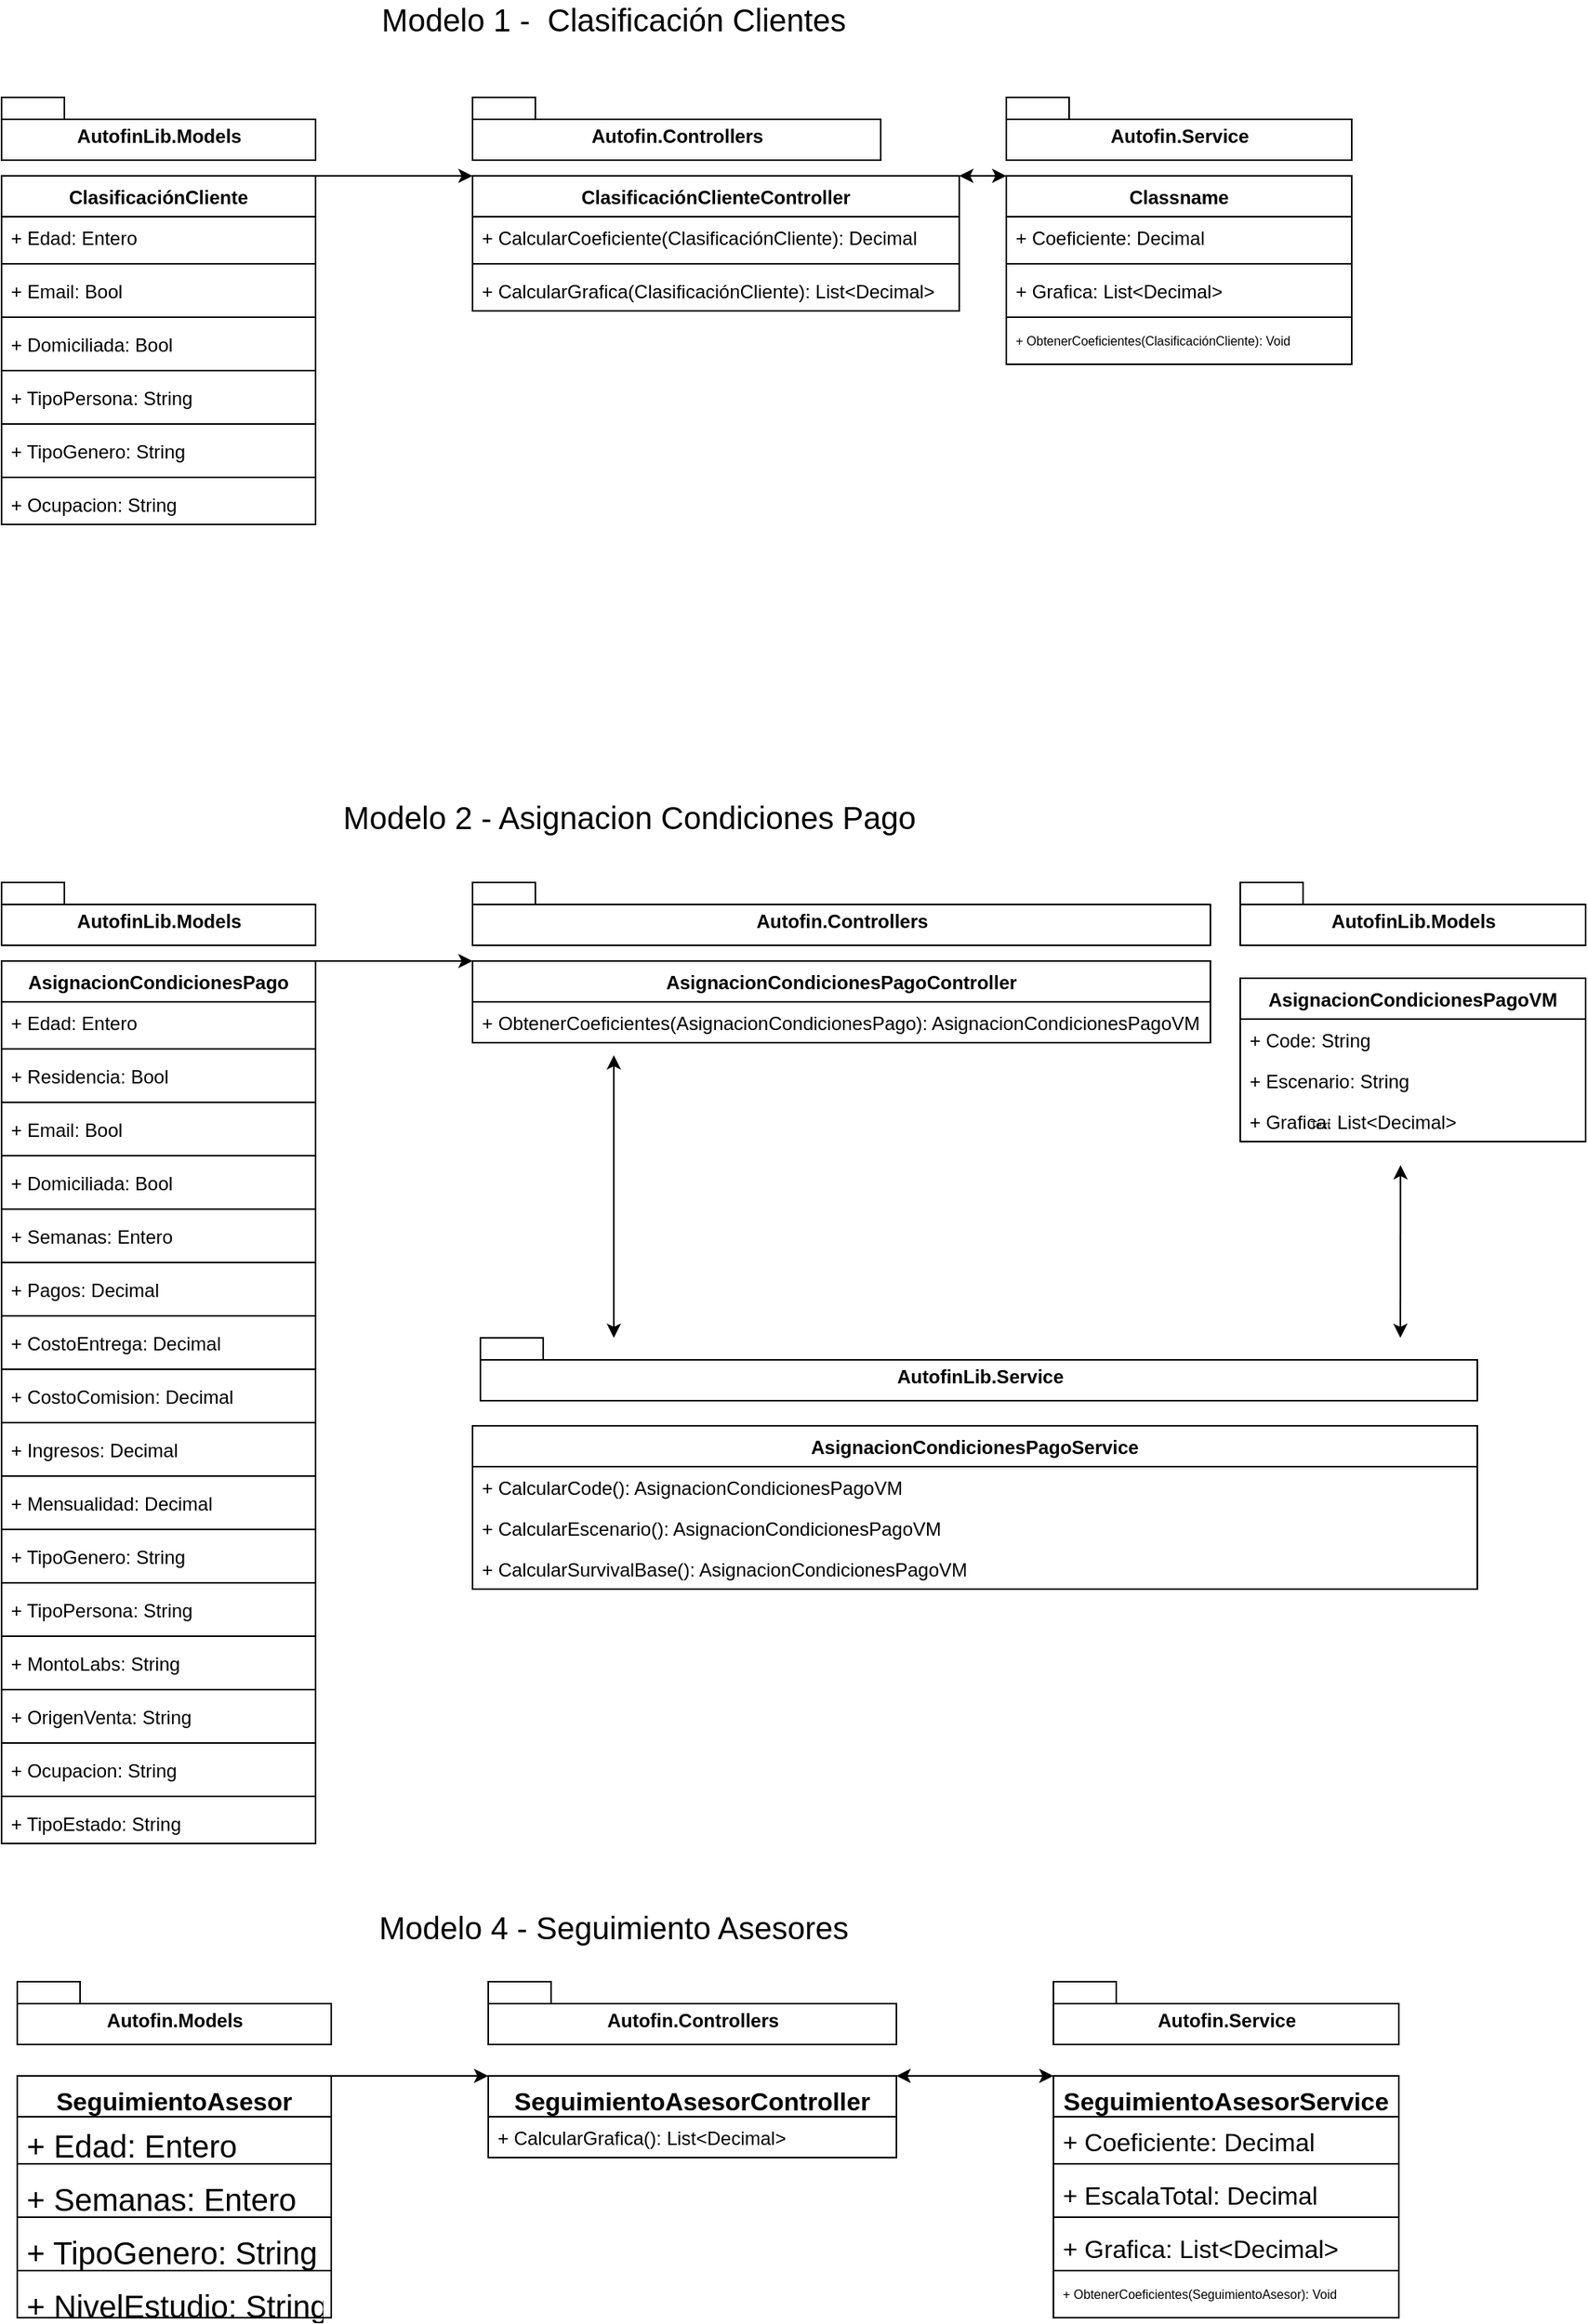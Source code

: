 <mxfile version="20.7.4" type="github"><diagram name="Page-1" id="c4acf3e9-155e-7222-9cf6-157b1a14988f"><mxGraphModel dx="1050" dy="1658" grid="1" gridSize="10" guides="1" tooltips="1" connect="1" arrows="1" fold="1" page="1" pageScale="1" pageWidth="850" pageHeight="1100" background="none" math="0" shadow="0"><root><mxCell id="0"/><mxCell id="1" parent="0"/><mxCell id="gz-ELiUKS7A_Bemjx15V-2" value="AsignacionCondicionesPago" style="swimlane;fontStyle=1;align=center;verticalAlign=top;childLayout=stackLayout;horizontal=1;startSize=26;horizontalStack=0;resizeParent=1;resizeParentMax=0;resizeLast=0;collapsible=1;marginBottom=0;" parent="1" vertex="1"><mxGeometry x="10" y="-450" width="200" height="562" as="geometry"/></mxCell><mxCell id="gz-ELiUKS7A_Bemjx15V-3" value="+ Edad: Entero" style="text;strokeColor=none;fillColor=none;align=left;verticalAlign=top;spacingLeft=4;spacingRight=4;overflow=hidden;rotatable=0;points=[[0,0.5],[1,0.5]];portConstraint=eastwest;" parent="gz-ELiUKS7A_Bemjx15V-2" vertex="1"><mxGeometry y="26" width="200" height="26" as="geometry"/></mxCell><mxCell id="gz-ELiUKS7A_Bemjx15V-4" value="" style="line;strokeWidth=1;fillColor=none;align=left;verticalAlign=middle;spacingTop=-1;spacingLeft=3;spacingRight=3;rotatable=0;labelPosition=right;points=[];portConstraint=eastwest;strokeColor=inherit;" parent="gz-ELiUKS7A_Bemjx15V-2" vertex="1"><mxGeometry y="52" width="200" height="8" as="geometry"/></mxCell><mxCell id="gz-ELiUKS7A_Bemjx15V-5" value="+ Residencia: Bool" style="text;strokeColor=none;fillColor=none;align=left;verticalAlign=top;spacingLeft=4;spacingRight=4;overflow=hidden;rotatable=0;points=[[0,0.5],[1,0.5]];portConstraint=eastwest;" parent="gz-ELiUKS7A_Bemjx15V-2" vertex="1"><mxGeometry y="60" width="200" height="26" as="geometry"/></mxCell><mxCell id="gz-ELiUKS7A_Bemjx15V-8" value="" style="line;strokeWidth=1;fillColor=none;align=left;verticalAlign=middle;spacingTop=-1;spacingLeft=3;spacingRight=3;rotatable=0;labelPosition=right;points=[];portConstraint=eastwest;strokeColor=inherit;" parent="gz-ELiUKS7A_Bemjx15V-2" vertex="1"><mxGeometry y="86" width="200" height="8" as="geometry"/></mxCell><mxCell id="gz-ELiUKS7A_Bemjx15V-7" value="+ Email: Bool&#xA;" style="text;strokeColor=none;fillColor=none;align=left;verticalAlign=top;spacingLeft=4;spacingRight=4;overflow=hidden;rotatable=0;points=[[0,0.5],[1,0.5]];portConstraint=eastwest;" parent="gz-ELiUKS7A_Bemjx15V-2" vertex="1"><mxGeometry y="94" width="200" height="26" as="geometry"/></mxCell><mxCell id="gz-ELiUKS7A_Bemjx15V-10" value="" style="line;strokeWidth=1;fillColor=none;align=left;verticalAlign=middle;spacingTop=-1;spacingLeft=3;spacingRight=3;rotatable=0;labelPosition=right;points=[];portConstraint=eastwest;strokeColor=inherit;" parent="gz-ELiUKS7A_Bemjx15V-2" vertex="1"><mxGeometry y="120" width="200" height="8" as="geometry"/></mxCell><mxCell id="gz-ELiUKS7A_Bemjx15V-9" value="+ Domiciliada: Bool" style="text;strokeColor=none;fillColor=none;align=left;verticalAlign=top;spacingLeft=4;spacingRight=4;overflow=hidden;rotatable=0;points=[[0,0.5],[1,0.5]];portConstraint=eastwest;" parent="gz-ELiUKS7A_Bemjx15V-2" vertex="1"><mxGeometry y="128" width="200" height="26" as="geometry"/></mxCell><mxCell id="gz-ELiUKS7A_Bemjx15V-12" value="" style="line;strokeWidth=1;fillColor=none;align=left;verticalAlign=middle;spacingTop=-1;spacingLeft=3;spacingRight=3;rotatable=0;labelPosition=right;points=[];portConstraint=eastwest;strokeColor=inherit;" parent="gz-ELiUKS7A_Bemjx15V-2" vertex="1"><mxGeometry y="154" width="200" height="8" as="geometry"/></mxCell><mxCell id="gz-ELiUKS7A_Bemjx15V-11" value="+ Semanas: Entero&#xA;" style="text;strokeColor=none;fillColor=none;align=left;verticalAlign=top;spacingLeft=4;spacingRight=4;overflow=hidden;rotatable=0;points=[[0,0.5],[1,0.5]];portConstraint=eastwest;" parent="gz-ELiUKS7A_Bemjx15V-2" vertex="1"><mxGeometry y="162" width="200" height="26" as="geometry"/></mxCell><mxCell id="gz-ELiUKS7A_Bemjx15V-13" value="" style="line;strokeWidth=1;fillColor=none;align=left;verticalAlign=middle;spacingTop=-1;spacingLeft=3;spacingRight=3;rotatable=0;labelPosition=right;points=[];portConstraint=eastwest;strokeColor=inherit;" parent="gz-ELiUKS7A_Bemjx15V-2" vertex="1"><mxGeometry y="188" width="200" height="8" as="geometry"/></mxCell><mxCell id="gz-ELiUKS7A_Bemjx15V-14" value="+ Pagos: Decimal&#xA;" style="text;strokeColor=none;fillColor=none;align=left;verticalAlign=top;spacingLeft=4;spacingRight=4;overflow=hidden;rotatable=0;points=[[0,0.5],[1,0.5]];portConstraint=eastwest;" parent="gz-ELiUKS7A_Bemjx15V-2" vertex="1"><mxGeometry y="196" width="200" height="26" as="geometry"/></mxCell><mxCell id="gz-ELiUKS7A_Bemjx15V-15" value="" style="line;strokeWidth=1;fillColor=none;align=left;verticalAlign=middle;spacingTop=-1;spacingLeft=3;spacingRight=3;rotatable=0;labelPosition=right;points=[];portConstraint=eastwest;strokeColor=inherit;" parent="gz-ELiUKS7A_Bemjx15V-2" vertex="1"><mxGeometry y="222" width="200" height="8" as="geometry"/></mxCell><mxCell id="gz-ELiUKS7A_Bemjx15V-17" value="+ CostoEntrega: Decimal&#xA;" style="text;strokeColor=none;fillColor=none;align=left;verticalAlign=top;spacingLeft=4;spacingRight=4;overflow=hidden;rotatable=0;points=[[0,0.5],[1,0.5]];portConstraint=eastwest;" parent="gz-ELiUKS7A_Bemjx15V-2" vertex="1"><mxGeometry y="230" width="200" height="26" as="geometry"/></mxCell><mxCell id="gz-ELiUKS7A_Bemjx15V-18" value="" style="line;strokeWidth=1;fillColor=none;align=left;verticalAlign=middle;spacingTop=-1;spacingLeft=3;spacingRight=3;rotatable=0;labelPosition=right;points=[];portConstraint=eastwest;strokeColor=inherit;" parent="gz-ELiUKS7A_Bemjx15V-2" vertex="1"><mxGeometry y="256" width="200" height="8" as="geometry"/></mxCell><mxCell id="gz-ELiUKS7A_Bemjx15V-20" value="+ CostoComision: Decimal" style="text;strokeColor=none;fillColor=none;align=left;verticalAlign=top;spacingLeft=4;spacingRight=4;overflow=hidden;rotatable=0;points=[[0,0.5],[1,0.5]];portConstraint=eastwest;" parent="gz-ELiUKS7A_Bemjx15V-2" vertex="1"><mxGeometry y="264" width="200" height="26" as="geometry"/></mxCell><mxCell id="gz-ELiUKS7A_Bemjx15V-21" value="" style="line;strokeWidth=1;fillColor=none;align=left;verticalAlign=middle;spacingTop=-1;spacingLeft=3;spacingRight=3;rotatable=0;labelPosition=right;points=[];portConstraint=eastwest;strokeColor=inherit;" parent="gz-ELiUKS7A_Bemjx15V-2" vertex="1"><mxGeometry y="290" width="200" height="8" as="geometry"/></mxCell><mxCell id="gz-ELiUKS7A_Bemjx15V-23" value="+ Ingresos: Decimal" style="text;strokeColor=none;fillColor=none;align=left;verticalAlign=top;spacingLeft=4;spacingRight=4;overflow=hidden;rotatable=0;points=[[0,0.5],[1,0.5]];portConstraint=eastwest;" parent="gz-ELiUKS7A_Bemjx15V-2" vertex="1"><mxGeometry y="298" width="200" height="26" as="geometry"/></mxCell><mxCell id="gz-ELiUKS7A_Bemjx15V-24" value="" style="line;strokeWidth=1;fillColor=none;align=left;verticalAlign=middle;spacingTop=-1;spacingLeft=3;spacingRight=3;rotatable=0;labelPosition=right;points=[];portConstraint=eastwest;strokeColor=inherit;" parent="gz-ELiUKS7A_Bemjx15V-2" vertex="1"><mxGeometry y="324" width="200" height="8" as="geometry"/></mxCell><mxCell id="gz-ELiUKS7A_Bemjx15V-26" value="+ Mensualidad: Decimal&#xA;" style="text;strokeColor=none;fillColor=none;align=left;verticalAlign=top;spacingLeft=4;spacingRight=4;overflow=hidden;rotatable=0;points=[[0,0.5],[1,0.5]];portConstraint=eastwest;" parent="gz-ELiUKS7A_Bemjx15V-2" vertex="1"><mxGeometry y="332" width="200" height="26" as="geometry"/></mxCell><mxCell id="gz-ELiUKS7A_Bemjx15V-28" value="" style="line;strokeWidth=1;fillColor=none;align=left;verticalAlign=middle;spacingTop=-1;spacingLeft=3;spacingRight=3;rotatable=0;labelPosition=right;points=[];portConstraint=eastwest;strokeColor=inherit;" parent="gz-ELiUKS7A_Bemjx15V-2" vertex="1"><mxGeometry y="358" width="200" height="8" as="geometry"/></mxCell><mxCell id="gz-ELiUKS7A_Bemjx15V-29" value="+ TipoGenero: String" style="text;strokeColor=none;fillColor=none;align=left;verticalAlign=top;spacingLeft=4;spacingRight=4;overflow=hidden;rotatable=0;points=[[0,0.5],[1,0.5]];portConstraint=eastwest;" parent="gz-ELiUKS7A_Bemjx15V-2" vertex="1"><mxGeometry y="366" width="200" height="26" as="geometry"/></mxCell><mxCell id="gz-ELiUKS7A_Bemjx15V-30" value="" style="line;strokeWidth=1;fillColor=none;align=left;verticalAlign=middle;spacingTop=-1;spacingLeft=3;spacingRight=3;rotatable=0;labelPosition=right;points=[];portConstraint=eastwest;strokeColor=inherit;" parent="gz-ELiUKS7A_Bemjx15V-2" vertex="1"><mxGeometry y="392" width="200" height="8" as="geometry"/></mxCell><mxCell id="gz-ELiUKS7A_Bemjx15V-31" value="+ TipoPersona: String&#xA;" style="text;strokeColor=none;fillColor=none;align=left;verticalAlign=top;spacingLeft=4;spacingRight=4;overflow=hidden;rotatable=0;points=[[0,0.5],[1,0.5]];portConstraint=eastwest;" parent="gz-ELiUKS7A_Bemjx15V-2" vertex="1"><mxGeometry y="400" width="200" height="26" as="geometry"/></mxCell><mxCell id="gz-ELiUKS7A_Bemjx15V-32" value="" style="line;strokeWidth=1;fillColor=none;align=left;verticalAlign=middle;spacingTop=-1;spacingLeft=3;spacingRight=3;rotatable=0;labelPosition=right;points=[];portConstraint=eastwest;strokeColor=inherit;" parent="gz-ELiUKS7A_Bemjx15V-2" vertex="1"><mxGeometry y="426" width="200" height="8" as="geometry"/></mxCell><mxCell id="gz-ELiUKS7A_Bemjx15V-33" value="+ MontoLabs: String" style="text;strokeColor=none;fillColor=none;align=left;verticalAlign=top;spacingLeft=4;spacingRight=4;overflow=hidden;rotatable=0;points=[[0,0.5],[1,0.5]];portConstraint=eastwest;" parent="gz-ELiUKS7A_Bemjx15V-2" vertex="1"><mxGeometry y="434" width="200" height="26" as="geometry"/></mxCell><mxCell id="gz-ELiUKS7A_Bemjx15V-35" value="" style="line;strokeWidth=1;fillColor=none;align=left;verticalAlign=middle;spacingTop=-1;spacingLeft=3;spacingRight=3;rotatable=0;labelPosition=right;points=[];portConstraint=eastwest;strokeColor=inherit;" parent="gz-ELiUKS7A_Bemjx15V-2" vertex="1"><mxGeometry y="460" width="200" height="8" as="geometry"/></mxCell><mxCell id="gz-ELiUKS7A_Bemjx15V-36" value="+ OrigenVenta: String&#xA;" style="text;strokeColor=none;fillColor=none;align=left;verticalAlign=top;spacingLeft=4;spacingRight=4;overflow=hidden;rotatable=0;points=[[0,0.5],[1,0.5]];portConstraint=eastwest;" parent="gz-ELiUKS7A_Bemjx15V-2" vertex="1"><mxGeometry y="468" width="200" height="26" as="geometry"/></mxCell><mxCell id="gz-ELiUKS7A_Bemjx15V-37" value="" style="line;strokeWidth=1;fillColor=none;align=left;verticalAlign=middle;spacingTop=-1;spacingLeft=3;spacingRight=3;rotatable=0;labelPosition=right;points=[];portConstraint=eastwest;strokeColor=inherit;" parent="gz-ELiUKS7A_Bemjx15V-2" vertex="1"><mxGeometry y="494" width="200" height="8" as="geometry"/></mxCell><mxCell id="gz-ELiUKS7A_Bemjx15V-38" value="+ Ocupacion: String" style="text;strokeColor=none;fillColor=none;align=left;verticalAlign=top;spacingLeft=4;spacingRight=4;overflow=hidden;rotatable=0;points=[[0,0.5],[1,0.5]];portConstraint=eastwest;" parent="gz-ELiUKS7A_Bemjx15V-2" vertex="1"><mxGeometry y="502" width="200" height="26" as="geometry"/></mxCell><mxCell id="gz-ELiUKS7A_Bemjx15V-39" value="" style="line;strokeWidth=1;fillColor=none;align=left;verticalAlign=middle;spacingTop=-1;spacingLeft=3;spacingRight=3;rotatable=0;labelPosition=right;points=[];portConstraint=eastwest;strokeColor=inherit;" parent="gz-ELiUKS7A_Bemjx15V-2" vertex="1"><mxGeometry y="528" width="200" height="8" as="geometry"/></mxCell><mxCell id="gz-ELiUKS7A_Bemjx15V-40" value="+ TipoEstado: String" style="text;strokeColor=none;fillColor=none;align=left;verticalAlign=top;spacingLeft=4;spacingRight=4;overflow=hidden;rotatable=0;points=[[0,0.5],[1,0.5]];portConstraint=eastwest;" parent="gz-ELiUKS7A_Bemjx15V-2" vertex="1"><mxGeometry y="536" width="200" height="26" as="geometry"/></mxCell><mxCell id="gz-ELiUKS7A_Bemjx15V-41" value="&lt;div&gt;AutofinLib.Models&lt;/div&gt;" style="shape=folder;fontStyle=1;spacingTop=10;tabWidth=40;tabHeight=14;tabPosition=left;html=1;" parent="1" vertex="1"><mxGeometry x="10" y="-500" width="200" height="40" as="geometry"/></mxCell><mxCell id="gz-ELiUKS7A_Bemjx15V-42" value="Autofin.Controllers" style="shape=folder;fontStyle=1;spacingTop=10;tabWidth=40;tabHeight=14;tabPosition=left;html=1;" parent="1" vertex="1"><mxGeometry x="310" y="-500" width="470" height="40" as="geometry"/></mxCell><mxCell id="gz-ELiUKS7A_Bemjx15V-43" value="AsignacionCondicionesPagoController" style="swimlane;fontStyle=1;align=center;verticalAlign=top;childLayout=stackLayout;horizontal=1;startSize=26;horizontalStack=0;resizeParent=1;resizeParentMax=0;resizeLast=0;collapsible=1;marginBottom=0;" parent="1" vertex="1"><mxGeometry x="310" y="-450" width="470" height="52" as="geometry"/></mxCell><mxCell id="gz-ELiUKS7A_Bemjx15V-57" value="+ ObtenerCoeficientes(AsignacionCondicionesPago): AsignacionCondicionesPagoVM&#xA;" style="text;strokeColor=none;fillColor=none;align=left;verticalAlign=top;spacingLeft=4;spacingRight=4;overflow=hidden;rotatable=0;points=[[0,0.5],[1,0.5]];portConstraint=eastwest;fontSize=12;" parent="gz-ELiUKS7A_Bemjx15V-43" vertex="1"><mxGeometry y="26" width="470" height="26" as="geometry"/></mxCell><mxCell id="gz-ELiUKS7A_Bemjx15V-49" value="&lt;div&gt;AutofinLib.Service&lt;/div&gt;" style="shape=folder;fontStyle=1;spacingTop=10;tabWidth=40;tabHeight=14;tabPosition=left;html=1;" parent="1" vertex="1"><mxGeometry x="315" y="-210" width="635" height="40" as="geometry"/></mxCell><mxCell id="gz-ELiUKS7A_Bemjx15V-50" value="AsignacionCondicionesPagoService&#xA;" style="swimlane;fontStyle=1;align=center;verticalAlign=top;childLayout=stackLayout;horizontal=1;startSize=26;horizontalStack=0;resizeParent=1;resizeParentMax=0;resizeLast=0;collapsible=1;marginBottom=0;" parent="1" vertex="1"><mxGeometry x="310" y="-154" width="640" height="104" as="geometry"/></mxCell><mxCell id="gz-ELiUKS7A_Bemjx15V-44" value="+ CalcularCode(): AsignacionCondicionesPagoVM&#xA;" style="text;strokeColor=none;fillColor=none;align=left;verticalAlign=top;spacingLeft=4;spacingRight=4;overflow=hidden;rotatable=0;points=[[0,0.5],[1,0.5]];portConstraint=eastwest;" parent="gz-ELiUKS7A_Bemjx15V-50" vertex="1"><mxGeometry y="26" width="640" height="26" as="geometry"/></mxCell><mxCell id="gz-ELiUKS7A_Bemjx15V-46" value="+ CalcularEscenario(): AsignacionCondicionesPagoVM" style="text;strokeColor=none;fillColor=none;align=left;verticalAlign=top;spacingLeft=4;spacingRight=4;overflow=hidden;rotatable=0;points=[[0,0.5],[1,0.5]];portConstraint=eastwest;" parent="gz-ELiUKS7A_Bemjx15V-50" vertex="1"><mxGeometry y="52" width="640" height="26" as="geometry"/></mxCell><mxCell id="gz-ELiUKS7A_Bemjx15V-48" value="+ CalcularSurvivalBase(): AsignacionCondicionesPagoVM" style="text;strokeColor=none;fillColor=none;align=left;verticalAlign=top;spacingLeft=4;spacingRight=4;overflow=hidden;rotatable=0;points=[[0,0.5],[1,0.5]];portConstraint=eastwest;" parent="gz-ELiUKS7A_Bemjx15V-50" vertex="1"><mxGeometry y="78" width="640" height="26" as="geometry"/></mxCell><mxCell id="gz-ELiUKS7A_Bemjx15V-58" value="" style="endArrow=classic;html=1;rounded=0;entryX=0;entryY=0;entryDx=0;entryDy=0;exitX=1;exitY=0;exitDx=0;exitDy=0;" parent="1" source="gz-ELiUKS7A_Bemjx15V-2" target="gz-ELiUKS7A_Bemjx15V-43" edge="1"><mxGeometry width="50" height="50" relative="1" as="geometry"><mxPoint x="210" y="-360" as="sourcePoint"/><mxPoint x="260" y="-410" as="targetPoint"/></mxGeometry></mxCell><mxCell id="gz-ELiUKS7A_Bemjx15V-59" value="" style="endArrow=classic;startArrow=classic;html=1;rounded=0;" parent="1" edge="1"><mxGeometry width="50" height="50" relative="1" as="geometry"><mxPoint x="400" y="-390" as="sourcePoint"/><mxPoint x="400" y="-210" as="targetPoint"/></mxGeometry></mxCell><mxCell id="gz-ELiUKS7A_Bemjx15V-61" value="Text" style="text;html=1;strokeColor=none;fillColor=none;align=center;verticalAlign=middle;whiteSpace=wrap;rounded=0;fontSize=7;" parent="1" vertex="1"><mxGeometry x="820" y="-360" width="60" height="30" as="geometry"/></mxCell><mxCell id="gz-ELiUKS7A_Bemjx15V-62" value="&lt;div&gt;&lt;font style=&quot;font-size: 20px;&quot;&gt;Modelo 2 - Asignacion Condiciones Pago&lt;/font&gt;&lt;/div&gt;&lt;div&gt;&lt;font style=&quot;font-size: 20px;&quot;&gt;&lt;br&gt;&lt;/font&gt;&lt;/div&gt;" style="text;html=1;strokeColor=none;fillColor=none;align=center;verticalAlign=middle;whiteSpace=wrap;rounded=0;fontSize=7;" parent="1" vertex="1"><mxGeometry x="50" y="-540" width="720" height="20" as="geometry"/></mxCell><mxCell id="gz-ELiUKS7A_Bemjx15V-63" value="&lt;div&gt;&lt;font style=&quot;font-size: 20px;&quot;&gt;Modelo 1 -&amp;nbsp; Clasificación Clientes&lt;br&gt;&lt;/font&gt;&lt;/div&gt;" style="text;html=1;strokeColor=none;fillColor=none;align=center;verticalAlign=middle;whiteSpace=wrap;rounded=0;fontSize=7;" parent="1" vertex="1"><mxGeometry x="40" y="-1060" width="720" height="20" as="geometry"/></mxCell><mxCell id="gz-ELiUKS7A_Bemjx15V-64" value="&lt;div&gt;AutofinLib.Models&lt;/div&gt;" style="shape=folder;fontStyle=1;spacingTop=10;tabWidth=40;tabHeight=14;tabPosition=left;html=1;" parent="1" vertex="1"><mxGeometry x="10" y="-1000" width="200" height="40" as="geometry"/></mxCell><mxCell id="gz-ELiUKS7A_Bemjx15V-65" value="Autofin.Controllers" style="shape=folder;fontStyle=1;spacingTop=10;tabWidth=40;tabHeight=14;tabPosition=left;html=1;" parent="1" vertex="1"><mxGeometry x="310" y="-1000" width="260" height="40" as="geometry"/></mxCell><mxCell id="gz-ELiUKS7A_Bemjx15V-67" value="Autofin.Service" style="shape=folder;fontStyle=1;spacingTop=10;tabWidth=40;tabHeight=14;tabPosition=left;html=1;" parent="1" vertex="1"><mxGeometry x="650" y="-1000" width="220" height="40" as="geometry"/></mxCell><mxCell id="gz-ELiUKS7A_Bemjx15V-68" value="ClasificaciónCliente" style="swimlane;fontStyle=1;align=center;verticalAlign=top;childLayout=stackLayout;horizontal=1;startSize=26;horizontalStack=0;resizeParent=1;resizeParentMax=0;resizeLast=0;collapsible=1;marginBottom=0;fontSize=12;" parent="1" vertex="1"><mxGeometry x="10" y="-950" width="200" height="222" as="geometry"/></mxCell><mxCell id="gz-ELiUKS7A_Bemjx15V-69" value="+ Edad: Entero" style="text;strokeColor=none;fillColor=none;align=left;verticalAlign=top;spacingLeft=4;spacingRight=4;overflow=hidden;rotatable=0;points=[[0,0.5],[1,0.5]];portConstraint=eastwest;fontSize=12;" parent="gz-ELiUKS7A_Bemjx15V-68" vertex="1"><mxGeometry y="26" width="200" height="26" as="geometry"/></mxCell><mxCell id="gz-ELiUKS7A_Bemjx15V-70" value="" style="line;strokeWidth=1;fillColor=none;align=left;verticalAlign=middle;spacingTop=-1;spacingLeft=3;spacingRight=3;rotatable=0;labelPosition=right;points=[];portConstraint=eastwest;strokeColor=inherit;fontSize=20;" parent="gz-ELiUKS7A_Bemjx15V-68" vertex="1"><mxGeometry y="52" width="200" height="8" as="geometry"/></mxCell><mxCell id="gz-ELiUKS7A_Bemjx15V-71" value="+ Email: Bool&#xA;" style="text;strokeColor=none;fillColor=none;align=left;verticalAlign=top;spacingLeft=4;spacingRight=4;overflow=hidden;rotatable=0;points=[[0,0.5],[1,0.5]];portConstraint=eastwest;fontSize=12;" parent="gz-ELiUKS7A_Bemjx15V-68" vertex="1"><mxGeometry y="60" width="200" height="26" as="geometry"/></mxCell><mxCell id="gz-ELiUKS7A_Bemjx15V-72" value="" style="line;strokeWidth=1;fillColor=none;align=left;verticalAlign=middle;spacingTop=-1;spacingLeft=3;spacingRight=3;rotatable=0;labelPosition=right;points=[];portConstraint=eastwest;strokeColor=inherit;fontSize=12;" parent="gz-ELiUKS7A_Bemjx15V-68" vertex="1"><mxGeometry y="86" width="200" height="8" as="geometry"/></mxCell><mxCell id="gz-ELiUKS7A_Bemjx15V-73" value="+ Domiciliada: Bool&#xA;" style="text;strokeColor=none;fillColor=none;align=left;verticalAlign=top;spacingLeft=4;spacingRight=4;overflow=hidden;rotatable=0;points=[[0,0.5],[1,0.5]];portConstraint=eastwest;fontSize=12;" parent="gz-ELiUKS7A_Bemjx15V-68" vertex="1"><mxGeometry y="94" width="200" height="26" as="geometry"/></mxCell><mxCell id="gz-ELiUKS7A_Bemjx15V-74" value="" style="line;strokeWidth=1;fillColor=none;align=left;verticalAlign=middle;spacingTop=-1;spacingLeft=3;spacingRight=3;rotatable=0;labelPosition=right;points=[];portConstraint=eastwest;strokeColor=inherit;fontSize=12;" parent="gz-ELiUKS7A_Bemjx15V-68" vertex="1"><mxGeometry y="120" width="200" height="8" as="geometry"/></mxCell><mxCell id="gz-ELiUKS7A_Bemjx15V-75" value="+ TipoPersona: String&#xA;" style="text;strokeColor=none;fillColor=none;align=left;verticalAlign=top;spacingLeft=4;spacingRight=4;overflow=hidden;rotatable=0;points=[[0,0.5],[1,0.5]];portConstraint=eastwest;fontSize=12;" parent="gz-ELiUKS7A_Bemjx15V-68" vertex="1"><mxGeometry y="128" width="200" height="26" as="geometry"/></mxCell><mxCell id="gz-ELiUKS7A_Bemjx15V-76" value="" style="line;strokeWidth=1;fillColor=none;align=left;verticalAlign=middle;spacingTop=-1;spacingLeft=3;spacingRight=3;rotatable=0;labelPosition=right;points=[];portConstraint=eastwest;strokeColor=inherit;fontSize=12;" parent="gz-ELiUKS7A_Bemjx15V-68" vertex="1"><mxGeometry y="154" width="200" height="8" as="geometry"/></mxCell><mxCell id="gz-ELiUKS7A_Bemjx15V-77" value="+ TipoGenero: String&#xA;" style="text;strokeColor=none;fillColor=none;align=left;verticalAlign=top;spacingLeft=4;spacingRight=4;overflow=hidden;rotatable=0;points=[[0,0.5],[1,0.5]];portConstraint=eastwest;fontSize=12;" parent="gz-ELiUKS7A_Bemjx15V-68" vertex="1"><mxGeometry y="162" width="200" height="26" as="geometry"/></mxCell><mxCell id="gz-ELiUKS7A_Bemjx15V-78" value="" style="line;strokeWidth=1;fillColor=none;align=left;verticalAlign=middle;spacingTop=-1;spacingLeft=3;spacingRight=3;rotatable=0;labelPosition=right;points=[];portConstraint=eastwest;strokeColor=inherit;fontSize=12;" parent="gz-ELiUKS7A_Bemjx15V-68" vertex="1"><mxGeometry y="188" width="200" height="8" as="geometry"/></mxCell><mxCell id="gz-ELiUKS7A_Bemjx15V-79" value="+ Ocupacion: String&#xA;" style="text;strokeColor=none;fillColor=none;align=left;verticalAlign=top;spacingLeft=4;spacingRight=4;overflow=hidden;rotatable=0;points=[[0,0.5],[1,0.5]];portConstraint=eastwest;fontSize=12;" parent="gz-ELiUKS7A_Bemjx15V-68" vertex="1"><mxGeometry y="196" width="200" height="26" as="geometry"/></mxCell><mxCell id="gz-ELiUKS7A_Bemjx15V-80" value="ClasificaciónClienteController&#xA;" style="swimlane;fontStyle=1;align=center;verticalAlign=top;childLayout=stackLayout;horizontal=1;startSize=26;horizontalStack=0;resizeParent=1;resizeParentMax=0;resizeLast=0;collapsible=1;marginBottom=0;fontSize=12;" parent="1" vertex="1"><mxGeometry x="310" y="-950" width="310" height="86" as="geometry"/></mxCell><mxCell id="gz-ELiUKS7A_Bemjx15V-81" value="+ CalcularCoeficiente(ClasificaciónCliente): Decimal&#xA;" style="text;strokeColor=none;fillColor=none;align=left;verticalAlign=top;spacingLeft=4;spacingRight=4;overflow=hidden;rotatable=0;points=[[0,0.5],[1,0.5]];portConstraint=eastwest;fontSize=12;" parent="gz-ELiUKS7A_Bemjx15V-80" vertex="1"><mxGeometry y="26" width="310" height="26" as="geometry"/></mxCell><mxCell id="gz-ELiUKS7A_Bemjx15V-82" value="" style="line;strokeWidth=1;fillColor=none;align=left;verticalAlign=middle;spacingTop=-1;spacingLeft=3;spacingRight=3;rotatable=0;labelPosition=right;points=[];portConstraint=eastwest;strokeColor=inherit;fontSize=12;" parent="gz-ELiUKS7A_Bemjx15V-80" vertex="1"><mxGeometry y="52" width="310" height="8" as="geometry"/></mxCell><mxCell id="gz-ELiUKS7A_Bemjx15V-83" value="+ CalcularGrafica(ClasificaciónCliente): List&lt;Decimal&gt;&#xA;" style="text;strokeColor=none;fillColor=none;align=left;verticalAlign=top;spacingLeft=4;spacingRight=4;overflow=hidden;rotatable=0;points=[[0,0.5],[1,0.5]];portConstraint=eastwest;fontSize=12;" parent="gz-ELiUKS7A_Bemjx15V-80" vertex="1"><mxGeometry y="60" width="310" height="26" as="geometry"/></mxCell><mxCell id="gz-ELiUKS7A_Bemjx15V-84" value="Classname" style="swimlane;fontStyle=1;align=center;verticalAlign=top;childLayout=stackLayout;horizontal=1;startSize=26;horizontalStack=0;resizeParent=1;resizeParentMax=0;resizeLast=0;collapsible=1;marginBottom=0;fontSize=12;" parent="1" vertex="1"><mxGeometry x="650" y="-950" width="220" height="120" as="geometry"/></mxCell><mxCell id="gz-ELiUKS7A_Bemjx15V-85" value="+ Coeficiente: Decimal&#xA;" style="text;strokeColor=none;fillColor=none;align=left;verticalAlign=top;spacingLeft=4;spacingRight=4;overflow=hidden;rotatable=0;points=[[0,0.5],[1,0.5]];portConstraint=eastwest;fontSize=12;" parent="gz-ELiUKS7A_Bemjx15V-84" vertex="1"><mxGeometry y="26" width="220" height="26" as="geometry"/></mxCell><mxCell id="gz-ELiUKS7A_Bemjx15V-86" value="" style="line;strokeWidth=1;fillColor=none;align=left;verticalAlign=middle;spacingTop=-1;spacingLeft=3;spacingRight=3;rotatable=0;labelPosition=right;points=[];portConstraint=eastwest;strokeColor=inherit;fontSize=12;" parent="gz-ELiUKS7A_Bemjx15V-84" vertex="1"><mxGeometry y="52" width="220" height="8" as="geometry"/></mxCell><mxCell id="gz-ELiUKS7A_Bemjx15V-87" value="+ Grafica: List&lt;Decimal&gt;&#xA;" style="text;strokeColor=none;fillColor=none;align=left;verticalAlign=top;spacingLeft=4;spacingRight=4;overflow=hidden;rotatable=0;points=[[0,0.5],[1,0.5]];portConstraint=eastwest;fontSize=12;" parent="gz-ELiUKS7A_Bemjx15V-84" vertex="1"><mxGeometry y="60" width="220" height="26" as="geometry"/></mxCell><mxCell id="gz-ELiUKS7A_Bemjx15V-88" value="" style="line;strokeWidth=1;fillColor=none;align=left;verticalAlign=middle;spacingTop=-1;spacingLeft=3;spacingRight=3;rotatable=0;labelPosition=right;points=[];portConstraint=eastwest;strokeColor=inherit;fontSize=12;" parent="gz-ELiUKS7A_Bemjx15V-84" vertex="1"><mxGeometry y="86" width="220" height="8" as="geometry"/></mxCell><mxCell id="gz-ELiUKS7A_Bemjx15V-89" value="+ ObtenerCoeficientes(ClasificaciónCliente): Void&#xA;" style="text;strokeColor=none;fillColor=none;align=left;verticalAlign=top;spacingLeft=4;spacingRight=4;overflow=hidden;rotatable=0;points=[[0,0.5],[1,0.5]];portConstraint=eastwest;fontSize=8;" parent="gz-ELiUKS7A_Bemjx15V-84" vertex="1"><mxGeometry y="94" width="220" height="26" as="geometry"/></mxCell><mxCell id="gz-ELiUKS7A_Bemjx15V-90" value="" style="endArrow=classic;html=1;rounded=0;fontSize=8;exitX=1;exitY=0;exitDx=0;exitDy=0;entryX=0;entryY=0;entryDx=0;entryDy=0;" parent="1" source="gz-ELiUKS7A_Bemjx15V-68" target="gz-ELiUKS7A_Bemjx15V-80" edge="1"><mxGeometry width="50" height="50" relative="1" as="geometry"><mxPoint x="400" y="-800" as="sourcePoint"/><mxPoint x="450" y="-850" as="targetPoint"/></mxGeometry></mxCell><mxCell id="gz-ELiUKS7A_Bemjx15V-91" value="" style="endArrow=classic;startArrow=classic;html=1;rounded=0;fontSize=8;entryX=0;entryY=0;entryDx=0;entryDy=0;exitX=1;exitY=0;exitDx=0;exitDy=0;" parent="1" source="gz-ELiUKS7A_Bemjx15V-80" target="gz-ELiUKS7A_Bemjx15V-84" edge="1"><mxGeometry width="50" height="50" relative="1" as="geometry"><mxPoint x="400" y="-800" as="sourcePoint"/><mxPoint x="450" y="-850" as="targetPoint"/></mxGeometry></mxCell><mxCell id="gz-ELiUKS7A_Bemjx15V-92" value="&lt;div style=&quot;font-size: 20px;&quot;&gt;&lt;font style=&quot;font-size: 20px;&quot;&gt;Modelo 4 - Seguimiento Asesores&lt;br&gt;&lt;/font&gt;&lt;div data-ccp-timestamp=&quot;1671640706315&quot;&gt;&lt;table style=&quot;border-collapse:collapse;width:158pt&quot; width=&quot;210&quot;&gt;&lt;colgroup&gt;&lt;col style=&quot;width:48pt&quot; width=&quot;64&quot; span=&quot;2&quot;&gt;&lt;col style=&quot;width:62pt&quot; width=&quot;82&quot;&gt;&lt;/colgroup&gt;&lt;tbody&gt;&lt;tr style=&quot;height:15.0pt&quot; height=&quot;20&quot;&gt;&lt;td style=&quot;width:158pt;height:15.0pt&quot; class=&quot;xl59&quot; colspan=&quot;3&quot; width=&quot;210&quot; height=&quot;20&quot;&gt;&lt;br&gt;&lt;/td&gt;&lt;/tr&gt;&lt;/tbody&gt;&lt;/table&gt;&lt;/div&gt;&lt;/div&gt;&lt;div style=&quot;font-size: 20px;&quot;&gt;&lt;font style=&quot;font-size: 20px;&quot;&gt;&lt;br&gt;&lt;/font&gt;&lt;/div&gt;" style="text;html=1;strokeColor=none;fillColor=none;align=center;verticalAlign=middle;whiteSpace=wrap;rounded=0;fontSize=7;" parent="1" vertex="1"><mxGeometry x="40" y="180" width="720" height="20" as="geometry"/></mxCell><mxCell id="gz-ELiUKS7A_Bemjx15V-93" value="Autofin.Models" style="shape=folder;fontStyle=1;spacingTop=10;tabWidth=40;tabHeight=14;tabPosition=left;html=1;" parent="1" vertex="1"><mxGeometry x="20" y="200" width="200" height="40" as="geometry"/></mxCell><mxCell id="gz-ELiUKS7A_Bemjx15V-94" value="Autofin.Controllers" style="shape=folder;fontStyle=1;spacingTop=10;tabWidth=40;tabHeight=14;tabPosition=left;html=1;" parent="1" vertex="1"><mxGeometry x="320" y="200" width="260" height="40" as="geometry"/></mxCell><mxCell id="gz-ELiUKS7A_Bemjx15V-95" value="Autofin.Service" style="shape=folder;fontStyle=1;spacingTop=10;tabWidth=40;tabHeight=14;tabPosition=left;html=1;" parent="1" vertex="1"><mxGeometry x="680" y="200" width="220" height="40" as="geometry"/></mxCell><mxCell id="gz-ELiUKS7A_Bemjx15V-96" value="SeguimientoAsesor" style="swimlane;fontStyle=1;align=center;verticalAlign=top;childLayout=stackLayout;horizontal=1;startSize=26;horizontalStack=0;resizeParent=1;resizeParentMax=0;resizeLast=0;collapsible=1;marginBottom=0;fontSize=16;" parent="1" vertex="1"><mxGeometry x="20" y="260" width="200" height="154" as="geometry"/></mxCell><mxCell id="gz-ELiUKS7A_Bemjx15V-97" value="+ Edad: Entero&#xA;" style="text;strokeColor=none;fillColor=none;align=left;verticalAlign=top;spacingLeft=4;spacingRight=4;overflow=hidden;rotatable=0;points=[[0,0.5],[1,0.5]];portConstraint=eastwest;fontSize=20;" parent="gz-ELiUKS7A_Bemjx15V-96" vertex="1"><mxGeometry y="26" width="200" height="26" as="geometry"/></mxCell><mxCell id="gz-ELiUKS7A_Bemjx15V-98" value="" style="line;strokeWidth=1;fillColor=none;align=left;verticalAlign=middle;spacingTop=-1;spacingLeft=3;spacingRight=3;rotatable=0;labelPosition=right;points=[];portConstraint=eastwest;strokeColor=inherit;fontSize=20;" parent="gz-ELiUKS7A_Bemjx15V-96" vertex="1"><mxGeometry y="52" width="200" height="8" as="geometry"/></mxCell><mxCell id="gz-ELiUKS7A_Bemjx15V-99" value="+ Semanas: Entero&#xA;" style="text;strokeColor=none;fillColor=none;align=left;verticalAlign=top;spacingLeft=4;spacingRight=4;overflow=hidden;rotatable=0;points=[[0,0.5],[1,0.5]];portConstraint=eastwest;fontSize=20;" parent="gz-ELiUKS7A_Bemjx15V-96" vertex="1"><mxGeometry y="60" width="200" height="26" as="geometry"/></mxCell><mxCell id="gz-ELiUKS7A_Bemjx15V-100" value="" style="line;strokeWidth=1;fillColor=none;align=left;verticalAlign=middle;spacingTop=-1;spacingLeft=3;spacingRight=3;rotatable=0;labelPosition=right;points=[];portConstraint=eastwest;strokeColor=inherit;fontSize=20;" parent="gz-ELiUKS7A_Bemjx15V-96" vertex="1"><mxGeometry y="86" width="200" height="8" as="geometry"/></mxCell><mxCell id="gz-ELiUKS7A_Bemjx15V-101" value="+ TipoGenero: String&#xA;" style="text;strokeColor=none;fillColor=none;align=left;verticalAlign=top;spacingLeft=4;spacingRight=4;overflow=hidden;rotatable=0;points=[[0,0.5],[1,0.5]];portConstraint=eastwest;fontSize=20;" parent="gz-ELiUKS7A_Bemjx15V-96" vertex="1"><mxGeometry y="94" width="200" height="26" as="geometry"/></mxCell><mxCell id="gz-ELiUKS7A_Bemjx15V-102" value="" style="line;strokeWidth=1;fillColor=none;align=left;verticalAlign=middle;spacingTop=-1;spacingLeft=3;spacingRight=3;rotatable=0;labelPosition=right;points=[];portConstraint=eastwest;strokeColor=inherit;fontSize=20;" parent="gz-ELiUKS7A_Bemjx15V-96" vertex="1"><mxGeometry y="120" width="200" height="8" as="geometry"/></mxCell><mxCell id="gz-ELiUKS7A_Bemjx15V-103" value="+ NivelEstudio: String&#xA;" style="text;strokeColor=none;fillColor=none;align=left;verticalAlign=top;spacingLeft=4;spacingRight=4;overflow=hidden;rotatable=0;points=[[0,0.5],[1,0.5]];portConstraint=eastwest;fontSize=20;" parent="gz-ELiUKS7A_Bemjx15V-96" vertex="1"><mxGeometry y="128" width="200" height="26" as="geometry"/></mxCell><mxCell id="gz-ELiUKS7A_Bemjx15V-104" value="SeguimientoAsesorController" style="swimlane;fontStyle=1;align=center;verticalAlign=top;childLayout=stackLayout;horizontal=1;startSize=26;horizontalStack=0;resizeParent=1;resizeParentMax=0;resizeLast=0;collapsible=1;marginBottom=0;fontSize=16;" parent="1" vertex="1"><mxGeometry x="320" y="260" width="260" height="52" as="geometry"/></mxCell><mxCell id="gz-ELiUKS7A_Bemjx15V-105" value="+ CalcularGrafica(): List&lt;Decimal&gt;&#xA;" style="text;strokeColor=none;fillColor=none;align=left;verticalAlign=top;spacingLeft=4;spacingRight=4;overflow=hidden;rotatable=0;points=[[0,0.5],[1,0.5]];portConstraint=eastwest;fontSize=12;" parent="gz-ELiUKS7A_Bemjx15V-104" vertex="1"><mxGeometry y="26" width="260" height="26" as="geometry"/></mxCell><mxCell id="gz-ELiUKS7A_Bemjx15V-108" value="SeguimientoAsesorService&#xA;" style="swimlane;fontStyle=1;align=center;verticalAlign=top;childLayout=stackLayout;horizontal=1;startSize=26;horizontalStack=0;resizeParent=1;resizeParentMax=0;resizeLast=0;collapsible=1;marginBottom=0;fontSize=16;" parent="1" vertex="1"><mxGeometry x="680" y="260" width="220" height="154" as="geometry"/></mxCell><mxCell id="gz-ELiUKS7A_Bemjx15V-109" value="+ Coeficiente: Decimal&#xA;" style="text;strokeColor=none;fillColor=none;align=left;verticalAlign=top;spacingLeft=4;spacingRight=4;overflow=hidden;rotatable=0;points=[[0,0.5],[1,0.5]];portConstraint=eastwest;fontSize=16;" parent="gz-ELiUKS7A_Bemjx15V-108" vertex="1"><mxGeometry y="26" width="220" height="26" as="geometry"/></mxCell><mxCell id="gz-ELiUKS7A_Bemjx15V-110" value="" style="line;strokeWidth=1;fillColor=none;align=left;verticalAlign=middle;spacingTop=-1;spacingLeft=3;spacingRight=3;rotatable=0;labelPosition=right;points=[];portConstraint=eastwest;strokeColor=inherit;fontSize=16;" parent="gz-ELiUKS7A_Bemjx15V-108" vertex="1"><mxGeometry y="52" width="220" height="8" as="geometry"/></mxCell><mxCell id="gz-ELiUKS7A_Bemjx15V-111" value="+ EscalaTotal: Decimal&#xA;" style="text;strokeColor=none;fillColor=none;align=left;verticalAlign=top;spacingLeft=4;spacingRight=4;overflow=hidden;rotatable=0;points=[[0,0.5],[1,0.5]];portConstraint=eastwest;fontSize=16;" parent="gz-ELiUKS7A_Bemjx15V-108" vertex="1"><mxGeometry y="60" width="220" height="26" as="geometry"/></mxCell><mxCell id="gz-ELiUKS7A_Bemjx15V-112" value="" style="line;strokeWidth=1;fillColor=none;align=left;verticalAlign=middle;spacingTop=-1;spacingLeft=3;spacingRight=3;rotatable=0;labelPosition=right;points=[];portConstraint=eastwest;strokeColor=inherit;fontSize=16;" parent="gz-ELiUKS7A_Bemjx15V-108" vertex="1"><mxGeometry y="86" width="220" height="8" as="geometry"/></mxCell><mxCell id="gz-ELiUKS7A_Bemjx15V-114" value="+ Grafica: List&lt;Decimal&gt;&#xA;" style="text;strokeColor=none;fillColor=none;align=left;verticalAlign=top;spacingLeft=4;spacingRight=4;overflow=hidden;rotatable=0;points=[[0,0.5],[1,0.5]];portConstraint=eastwest;fontSize=16;" parent="gz-ELiUKS7A_Bemjx15V-108" vertex="1"><mxGeometry y="94" width="220" height="26" as="geometry"/></mxCell><mxCell id="gz-ELiUKS7A_Bemjx15V-115" value="" style="line;strokeWidth=1;fillColor=none;align=left;verticalAlign=middle;spacingTop=-1;spacingLeft=3;spacingRight=3;rotatable=0;labelPosition=right;points=[];portConstraint=eastwest;strokeColor=inherit;fontSize=16;" parent="gz-ELiUKS7A_Bemjx15V-108" vertex="1"><mxGeometry y="120" width="220" height="8" as="geometry"/></mxCell><mxCell id="gz-ELiUKS7A_Bemjx15V-116" value="+ ObtenerCoeficientes(SeguimientoAsesor): Void" style="text;strokeColor=none;fillColor=none;align=left;verticalAlign=top;spacingLeft=4;spacingRight=4;overflow=hidden;rotatable=0;points=[[0,0.5],[1,0.5]];portConstraint=eastwest;fontSize=8;" parent="gz-ELiUKS7A_Bemjx15V-108" vertex="1"><mxGeometry y="128" width="220" height="26" as="geometry"/></mxCell><mxCell id="gz-ELiUKS7A_Bemjx15V-117" value="" style="endArrow=classic;html=1;rounded=0;fontSize=8;exitX=1;exitY=0;exitDx=0;exitDy=0;entryX=0;entryY=0;entryDx=0;entryDy=0;" parent="1" source="gz-ELiUKS7A_Bemjx15V-96" target="gz-ELiUKS7A_Bemjx15V-104" edge="1"><mxGeometry width="50" height="50" relative="1" as="geometry"><mxPoint x="220" y="310" as="sourcePoint"/><mxPoint x="270" y="260" as="targetPoint"/></mxGeometry></mxCell><mxCell id="gz-ELiUKS7A_Bemjx15V-118" value="" style="endArrow=classic;startArrow=classic;html=1;rounded=0;fontSize=8;exitX=1;exitY=0;exitDx=0;exitDy=0;entryX=0;entryY=0;entryDx=0;entryDy=0;" parent="1" source="gz-ELiUKS7A_Bemjx15V-104" target="gz-ELiUKS7A_Bemjx15V-108" edge="1"><mxGeometry width="50" height="50" relative="1" as="geometry"><mxPoint x="580" y="310" as="sourcePoint"/><mxPoint x="630" y="260" as="targetPoint"/></mxGeometry></mxCell><mxCell id="GT3o0XBwuEZ2KJrlj0Gl-1" value="&lt;div&gt;AutofinLib.Models&lt;/div&gt;" style="shape=folder;fontStyle=1;spacingTop=10;tabWidth=40;tabHeight=14;tabPosition=left;html=1;" vertex="1" parent="1"><mxGeometry x="799" y="-500" width="220" height="40" as="geometry"/></mxCell><mxCell id="GT3o0XBwuEZ2KJrlj0Gl-2" value="AsignacionCondicionesPagoVM" style="swimlane;fontStyle=1;align=center;verticalAlign=top;childLayout=stackLayout;horizontal=1;startSize=26;horizontalStack=0;resizeParent=1;resizeParentMax=0;resizeLast=0;collapsible=1;marginBottom=0;" vertex="1" parent="1"><mxGeometry x="799" y="-439" width="220" height="104" as="geometry"/></mxCell><mxCell id="GT3o0XBwuEZ2KJrlj0Gl-3" value="+ Code: String" style="text;strokeColor=none;fillColor=none;align=left;verticalAlign=top;spacingLeft=4;spacingRight=4;overflow=hidden;rotatable=0;points=[[0,0.5],[1,0.5]];portConstraint=eastwest;" vertex="1" parent="GT3o0XBwuEZ2KJrlj0Gl-2"><mxGeometry y="26" width="220" height="26" as="geometry"/></mxCell><mxCell id="gz-ELiUKS7A_Bemjx15V-53" value="+ Escenario: String&#xA;" style="text;strokeColor=none;fillColor=none;align=left;verticalAlign=top;spacingLeft=4;spacingRight=4;overflow=hidden;rotatable=0;points=[[0,0.5],[1,0.5]];portConstraint=eastwest;" parent="GT3o0XBwuEZ2KJrlj0Gl-2" vertex="1"><mxGeometry y="52" width="220" height="26" as="geometry"/></mxCell><mxCell id="gz-ELiUKS7A_Bemjx15V-55" value="+ Grafica: List&lt;Decimal&gt;&#xA;" style="text;strokeColor=none;fillColor=none;align=left;verticalAlign=top;spacingLeft=4;spacingRight=4;overflow=hidden;rotatable=0;points=[[0,0.5],[1,0.5]];portConstraint=eastwest;" parent="GT3o0XBwuEZ2KJrlj0Gl-2" vertex="1"><mxGeometry y="78" width="220" height="26" as="geometry"/></mxCell><mxCell id="GT3o0XBwuEZ2KJrlj0Gl-6" value="" style="endArrow=classic;startArrow=classic;html=1;rounded=0;fontSize=16;entryX=0.464;entryY=1.192;entryDx=0;entryDy=0;entryPerimeter=0;" edge="1" parent="1"><mxGeometry width="50" height="50" relative="1" as="geometry"><mxPoint x="901" y="-210" as="sourcePoint"/><mxPoint x="901.08" y="-320.008" as="targetPoint"/></mxGeometry></mxCell></root></mxGraphModel></diagram></mxfile>